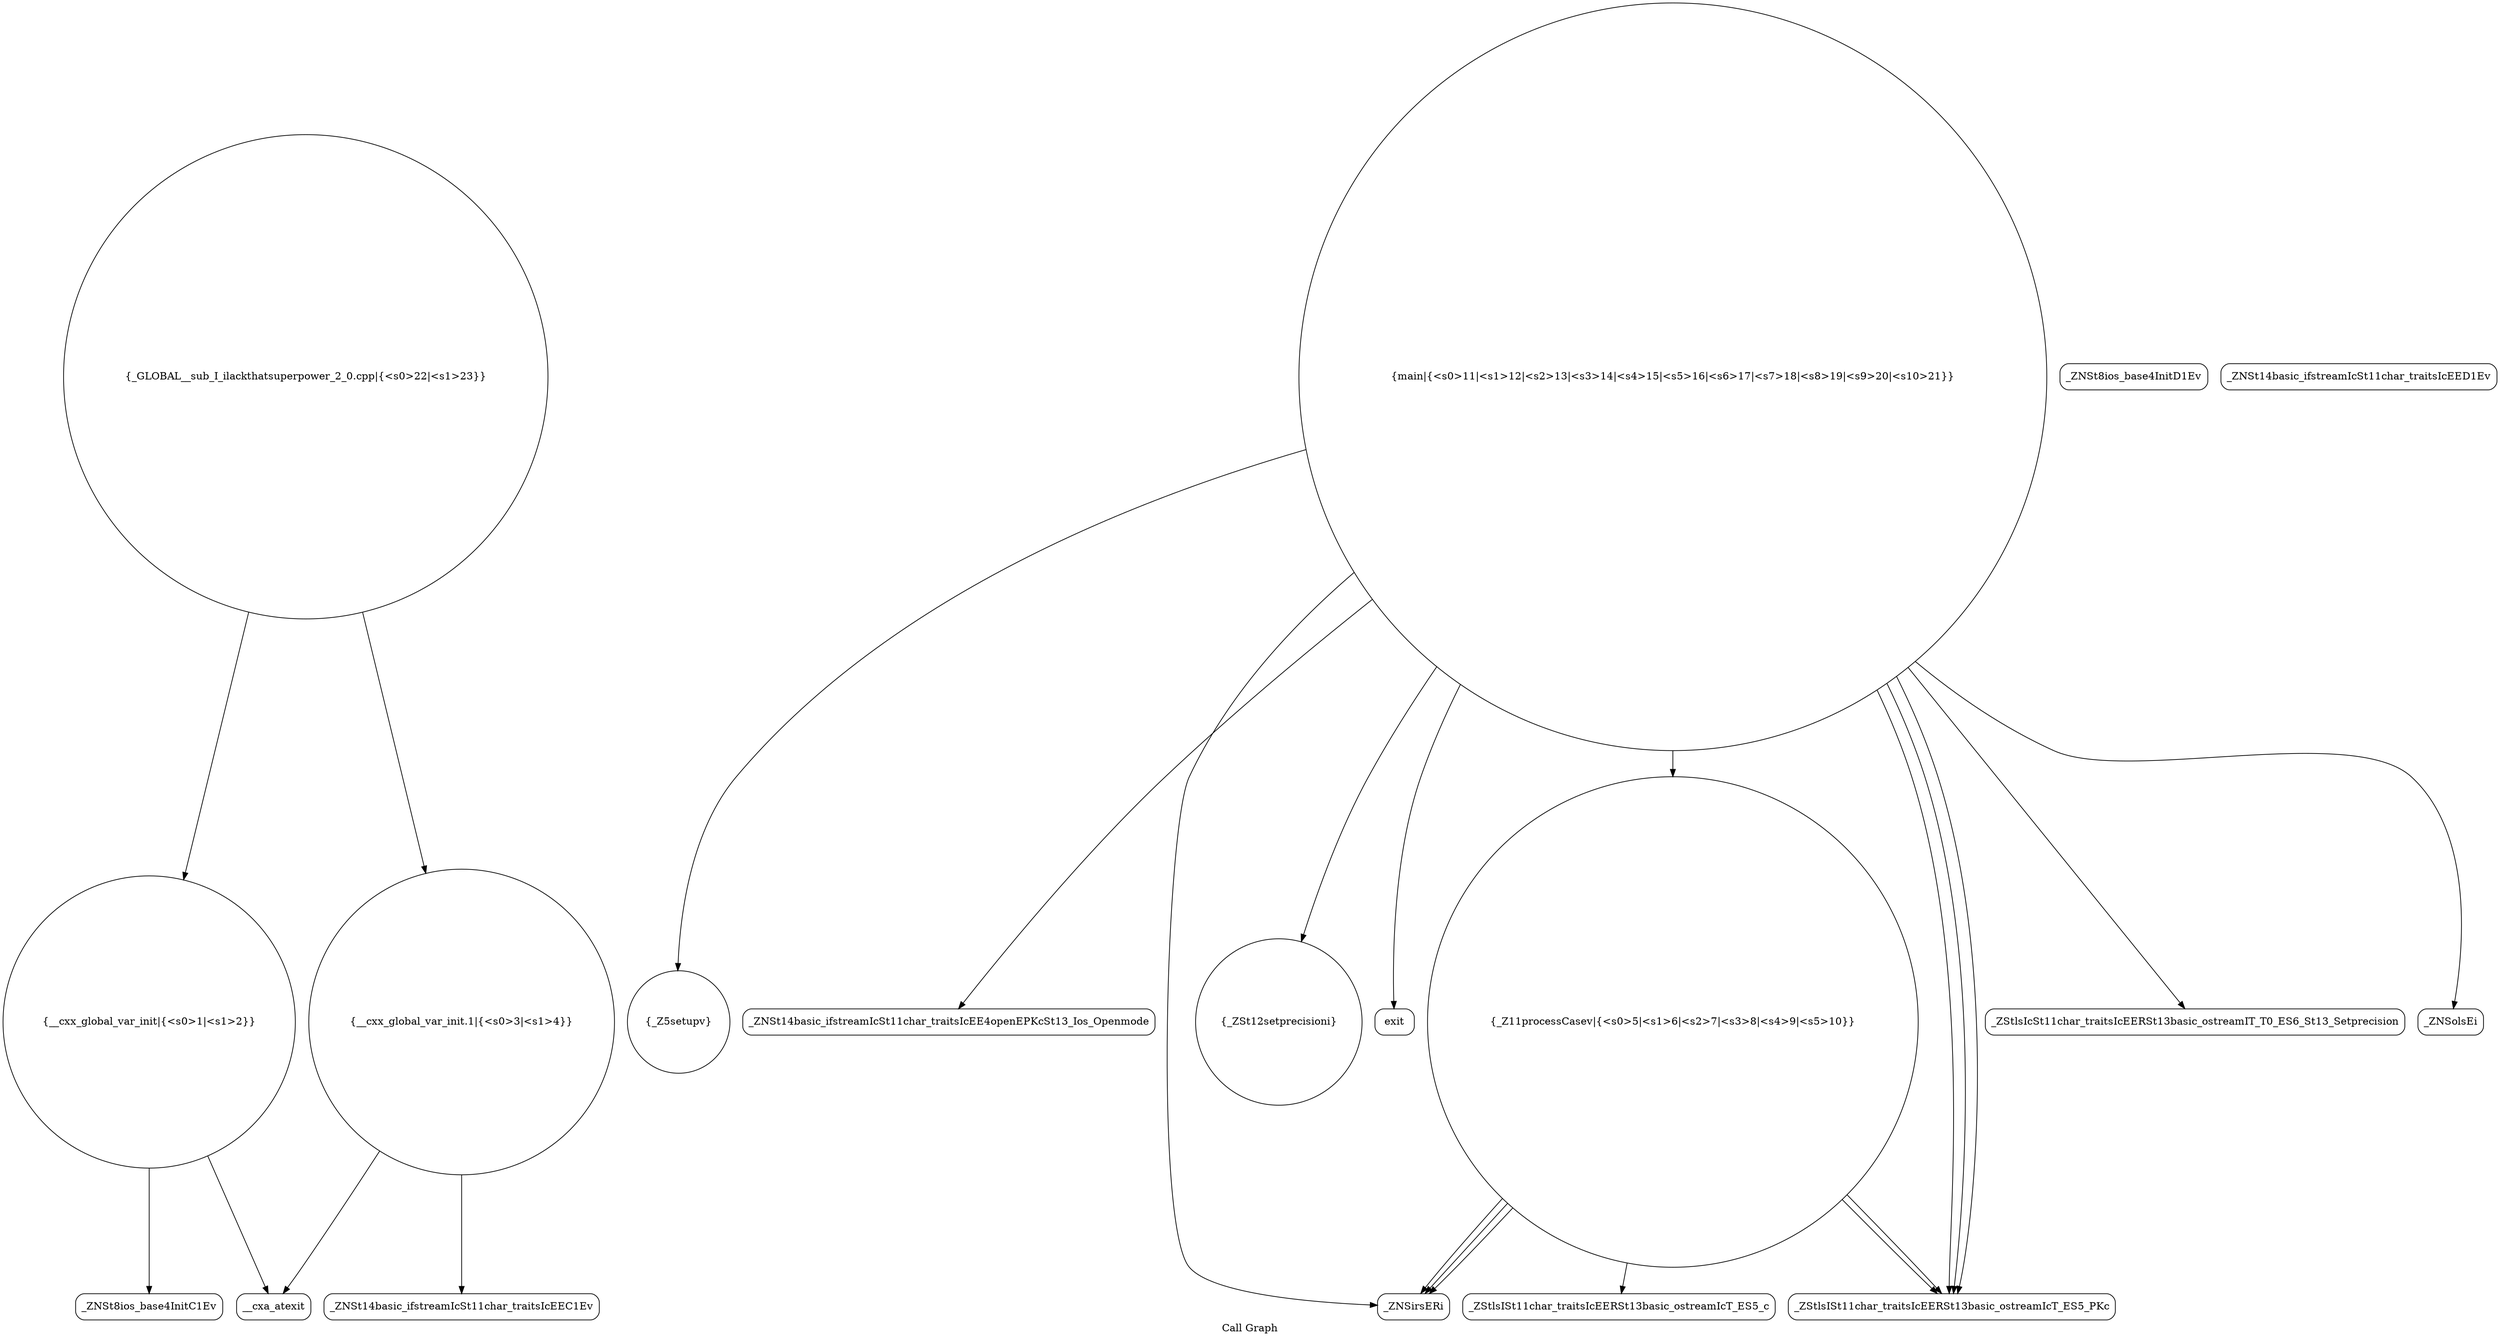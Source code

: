 digraph "Call Graph" {
	label="Call Graph";

	Node0x5626b08b9c80 [shape=record,shape=circle,label="{__cxx_global_var_init|{<s0>1|<s1>2}}"];
	Node0x5626b08b9c80:s0 -> Node0x5626b08ba110[color=black];
	Node0x5626b08b9c80:s1 -> Node0x5626b08ba210[color=black];
	Node0x5626b08ba410 [shape=record,shape=circle,label="{_Z5setupv}"];
	Node0x5626b08ba790 [shape=record,shape=Mrecord,label="{_ZNSt14basic_ifstreamIcSt11char_traitsIcEE4openEPKcSt13_Ios_Openmode}"];
	Node0x5626b08ba190 [shape=record,shape=Mrecord,label="{_ZNSt8ios_base4InitD1Ev}"];
	Node0x5626b08ba510 [shape=record,shape=Mrecord,label="{_ZNSirsERi}"];
	Node0x5626b08ba890 [shape=record,shape=circle,label="{_ZSt12setprecisioni}"];
	Node0x5626b08ba290 [shape=record,shape=circle,label="{__cxx_global_var_init.1|{<s0>3|<s1>4}}"];
	Node0x5626b08ba290:s0 -> Node0x5626b08ba310[color=black];
	Node0x5626b08ba290:s1 -> Node0x5626b08ba210[color=black];
	Node0x5626b08ba610 [shape=record,shape=Mrecord,label="{_ZStlsISt11char_traitsIcEERSt13basic_ostreamIcT_ES5_c}"];
	Node0x5626b08ba990 [shape=record,shape=circle,label="{_GLOBAL__sub_I_ilackthatsuperpower_2_0.cpp|{<s0>22|<s1>23}}"];
	Node0x5626b08ba990:s0 -> Node0x5626b08b9c80[color=black];
	Node0x5626b08ba990:s1 -> Node0x5626b08ba290[color=black];
	Node0x5626b08ba390 [shape=record,shape=Mrecord,label="{_ZNSt14basic_ifstreamIcSt11char_traitsIcEED1Ev}"];
	Node0x5626b08ba710 [shape=record,shape=Mrecord,label="{exit}"];
	Node0x5626b08ba110 [shape=record,shape=Mrecord,label="{_ZNSt8ios_base4InitC1Ev}"];
	Node0x5626b08ba490 [shape=record,shape=circle,label="{_Z11processCasev|{<s0>5|<s1>6|<s2>7|<s3>8|<s4>9|<s5>10}}"];
	Node0x5626b08ba490:s0 -> Node0x5626b08ba510[color=black];
	Node0x5626b08ba490:s1 -> Node0x5626b08ba510[color=black];
	Node0x5626b08ba490:s2 -> Node0x5626b08ba510[color=black];
	Node0x5626b08ba490:s3 -> Node0x5626b08ba590[color=black];
	Node0x5626b08ba490:s4 -> Node0x5626b08ba610[color=black];
	Node0x5626b08ba490:s5 -> Node0x5626b08ba590[color=black];
	Node0x5626b08ba810 [shape=record,shape=Mrecord,label="{_ZStlsIcSt11char_traitsIcEERSt13basic_ostreamIT_T0_ES6_St13_Setprecision}"];
	Node0x5626b08ba210 [shape=record,shape=Mrecord,label="{__cxa_atexit}"];
	Node0x5626b08ba590 [shape=record,shape=Mrecord,label="{_ZStlsISt11char_traitsIcEERSt13basic_ostreamIcT_ES5_PKc}"];
	Node0x5626b08ba910 [shape=record,shape=Mrecord,label="{_ZNSolsEi}"];
	Node0x5626b08ba310 [shape=record,shape=Mrecord,label="{_ZNSt14basic_ifstreamIcSt11char_traitsIcEEC1Ev}"];
	Node0x5626b08ba690 [shape=record,shape=circle,label="{main|{<s0>11|<s1>12|<s2>13|<s3>14|<s4>15|<s5>16|<s6>17|<s7>18|<s8>19|<s9>20|<s10>21}}"];
	Node0x5626b08ba690:s0 -> Node0x5626b08ba590[color=black];
	Node0x5626b08ba690:s1 -> Node0x5626b08ba710[color=black];
	Node0x5626b08ba690:s2 -> Node0x5626b08ba790[color=black];
	Node0x5626b08ba690:s3 -> Node0x5626b08ba510[color=black];
	Node0x5626b08ba690:s4 -> Node0x5626b08ba410[color=black];
	Node0x5626b08ba690:s5 -> Node0x5626b08ba890[color=black];
	Node0x5626b08ba690:s6 -> Node0x5626b08ba810[color=black];
	Node0x5626b08ba690:s7 -> Node0x5626b08ba590[color=black];
	Node0x5626b08ba690:s8 -> Node0x5626b08ba910[color=black];
	Node0x5626b08ba690:s9 -> Node0x5626b08ba590[color=black];
	Node0x5626b08ba690:s10 -> Node0x5626b08ba490[color=black];
}

